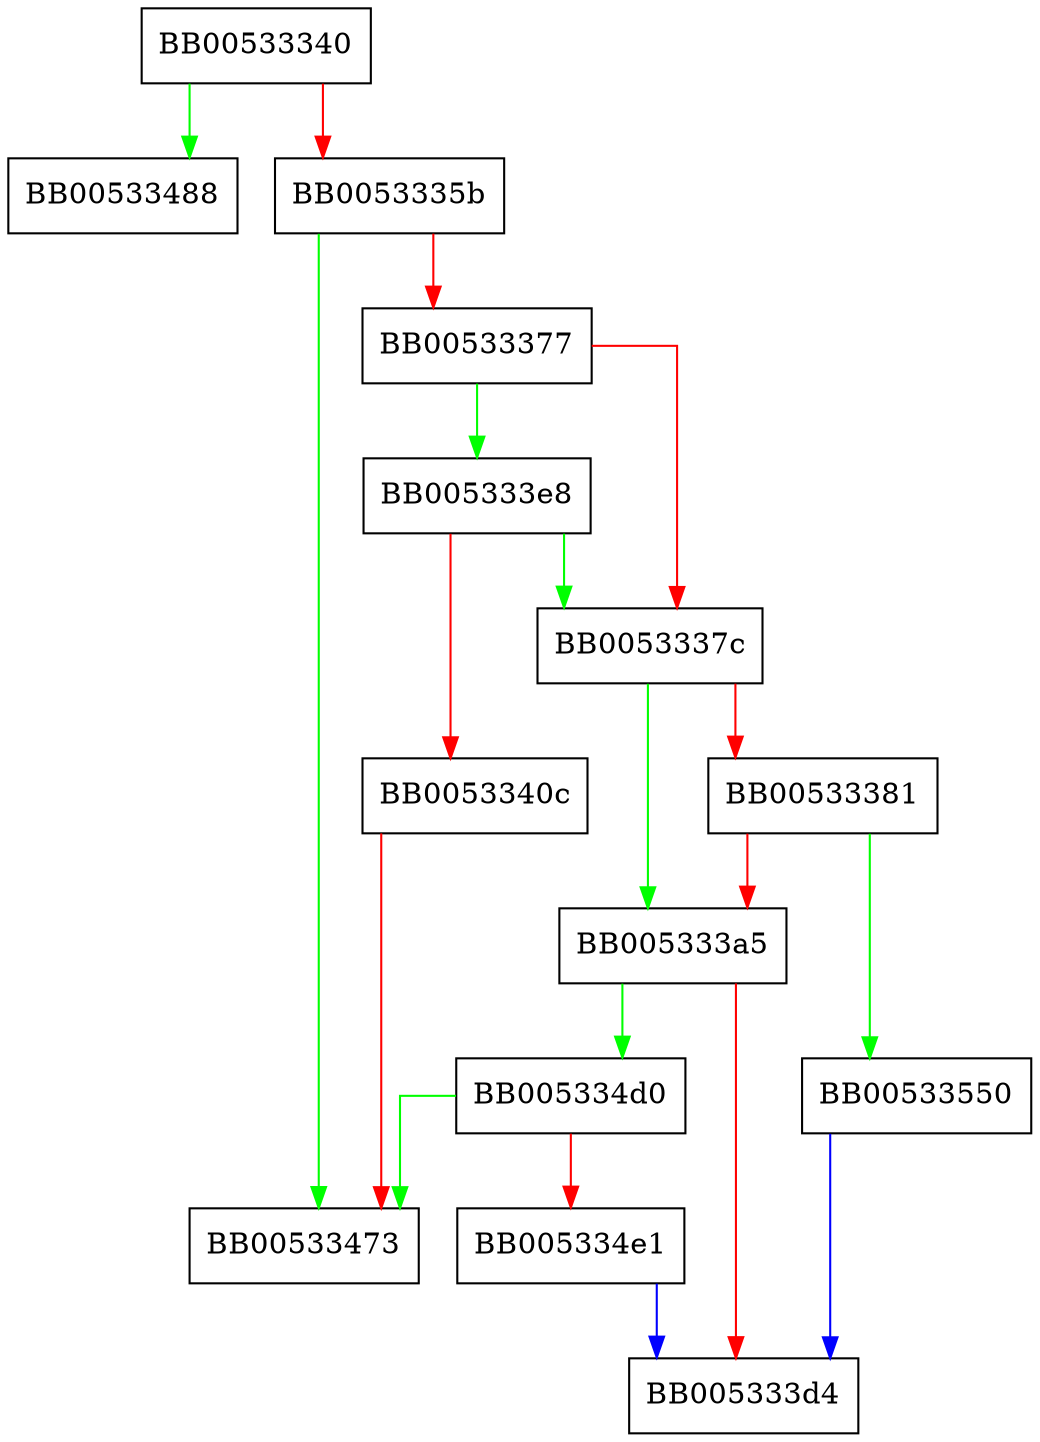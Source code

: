 digraph BIO_connect {
  node [shape="box"];
  graph [splines=ortho];
  BB00533340 -> BB00533488 [color="green"];
  BB00533340 -> BB0053335b [color="red"];
  BB0053335b -> BB00533473 [color="green"];
  BB0053335b -> BB00533377 [color="red"];
  BB00533377 -> BB005333e8 [color="green"];
  BB00533377 -> BB0053337c [color="red"];
  BB0053337c -> BB005333a5 [color="green"];
  BB0053337c -> BB00533381 [color="red"];
  BB00533381 -> BB00533550 [color="green"];
  BB00533381 -> BB005333a5 [color="red"];
  BB005333a5 -> BB005334d0 [color="green"];
  BB005333a5 -> BB005333d4 [color="red"];
  BB005333e8 -> BB0053337c [color="green"];
  BB005333e8 -> BB0053340c [color="red"];
  BB0053340c -> BB00533473 [color="red"];
  BB005334d0 -> BB00533473 [color="green"];
  BB005334d0 -> BB005334e1 [color="red"];
  BB005334e1 -> BB005333d4 [color="blue"];
  BB00533550 -> BB005333d4 [color="blue"];
}